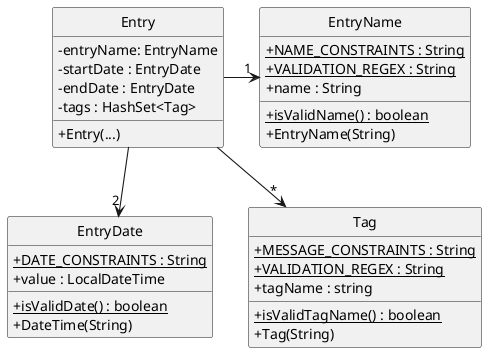 @startuml
skinparam arrowThickness 1.1
skinparam classAttributeIconSize 0

hide circle

class EntryName {
  + {static} NAME_CONSTRAINTS : String
  + {static} VALIDATION_REGEX : String
  + name : String

  + {static} isValidName() : boolean
  + EntryName(String)
}

class EntryDate {
  + {static} DATE_CONSTRAINTS : String
  + value : LocalDateTime

  + {static} isValidDate() : boolean
  + DateTime(String)
}

class Tag {
  + {static} MESSAGE_CONSTRAINTS : String
  + {static} VALIDATION_REGEX : String
  + tagName : string

  + {static} isValidTagName() : boolean
  + Tag(String)
}

class Entry {
  - entryName: EntryName
  - startDate : EntryDate
  - endDate : EntryDate
  - tags : HashSet<Tag>

  + Entry(...)
}

Entry -right-> "1" EntryName
Entry -down-> "2" EntryDate
EntryDate -right[hidden]-> Tag
EntryName -down[hidden]-> Tag
Entry -> "*" Tag

@enduml
